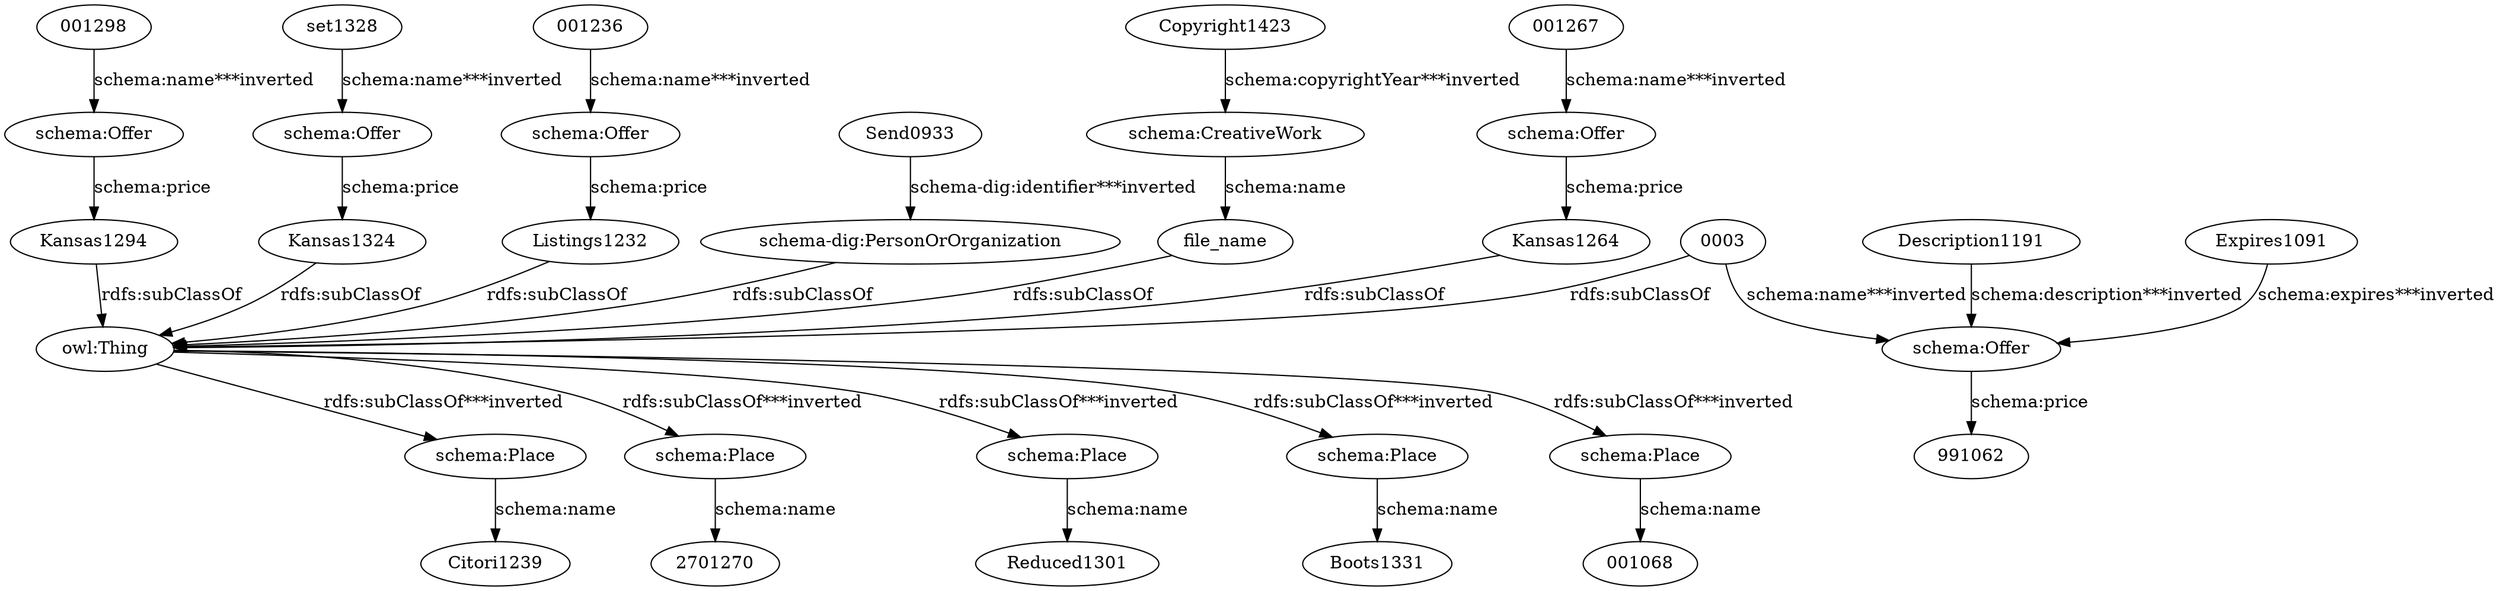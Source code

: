 digraph {
  "991062" [type=attribute_name,label="991062"]
  "2701270" [type=attribute_name,label="2701270"]
  "0003" [type=attribute_name,label="0003"]
  "owl:Thing" [type=special,label="owl:Thing"]
  "schema:Offer1" [type=class_uri,label="schema:Offer"]
  "001236" [type=attribute_name,label="001236"]
  "schema:Offer2" [type=class_uri,label="schema:Offer"]
  "001267" [type=attribute_name,label="001267"]
  "schema:Offer3" [type=class_uri,label="schema:Offer"]
  "001298" [type=attribute_name,label="001298"]
  "schema:Offer4" [type=class_uri,label="schema:Offer"]
  Copyright1423 [type=attribute_name,label=Copyright1423]
  "schema:CreativeWork1" [type=class_uri,label="schema:CreativeWork"]
  Description1191 [type=attribute_name,label=Description1191]
  Expires1091 [type=attribute_name,label=Expires1091]
  Kansas1264 [type=attribute_name,label=Kansas1264]
  Kansas1294 [type=attribute_name,label=Kansas1294]
  Kansas1324 [type=attribute_name,label=Kansas1324]
  Listings1232 [type=attribute_name,label=Listings1232]
  Send0933 [type=attribute_name,label=Send0933]
  "schema-dig:PersonOrOrganization1" [type=class_uri,label="schema-dig:PersonOrOrganization"]
  file_name [type=attribute_name,label=file_name]
  "schema:Place1" [type=class_uri,label="schema:Place"]
  "schema:Place2" [type=class_uri,label="schema:Place"]
  "schema:Place3" [type=class_uri,label="schema:Place"]
  "schema:Place4" [type=class_uri,label="schema:Place"]
  "schema:Place5" [type=class_uri,label="schema:Place"]
  "schema:Offer5" [type=class_uri,label="schema:Offer"]
  "001068" [type=attribute_name,label="001068"]
  Citori1239 [type=attribute_name,label=Citori1239]
  Reduced1301 [type=attribute_name,label=Reduced1301]
  Boots1331 [type=attribute_name,label=Boots1331]
  set1328 [type=attribute_name,label=set1328]
  "0003" -> "owl:Thing" [label="rdfs:subClassOf",type=inherited,weight=0.3333333333333333]
  "0003" -> "schema:Offer1" [type=st_property_uri,label="schema:name***inverted",weight=1]
  "001236" -> "schema:Offer2" [type=st_property_uri,label="schema:name***inverted",weight=1]
  "001267" -> "schema:Offer3" [type=st_property_uri,label="schema:name***inverted",weight=1]
  "001298" -> "schema:Offer4" [type=st_property_uri,label="schema:name***inverted",weight=1]
  Copyright1423 -> "schema:CreativeWork1" [type=st_property_uri,label="schema:copyrightYear***inverted",weight=1]
  Description1191 -> "schema:Offer1" [type=st_property_uri,label="schema:description***inverted",weight=1]
  Expires1091 -> "schema:Offer1" [type=st_property_uri,label="schema:expires***inverted",weight=1]
  Kansas1264 -> "owl:Thing" [label="rdfs:subClassOf",type=inherited,weight=0.3333333333333333]
  Kansas1294 -> "owl:Thing" [label="rdfs:subClassOf",type=inherited,weight=0.3333333333333333]
  Kansas1324 -> "owl:Thing" [label="rdfs:subClassOf",type=inherited,weight=0.3333333333333333]
  Listings1232 -> "owl:Thing" [label="rdfs:subClassOf",type=inherited,weight=0.3333333333333333]
  Send0933 -> "schema-dig:PersonOrOrganization1" [type=st_property_uri,label="schema-dig:identifier***inverted",weight=1]
  file_name -> "owl:Thing" [label="rdfs:subClassOf",type=inherited,weight=0.3333333333333333]
  "owl:Thing" -> "schema:Place1" [type=inherited,label="rdfs:subClassOf***inverted",weight=0.3333333333333333]
  "owl:Thing" -> "schema:Place2" [type=inherited,label="rdfs:subClassOf***inverted",weight=0.3333333333333333]
  "owl:Thing" -> "schema:Place3" [type=inherited,label="rdfs:subClassOf***inverted",weight=0.3333333333333333]
  "owl:Thing" -> "schema:Place4" [type=inherited,label="rdfs:subClassOf***inverted",weight=0.3333333333333333]
  "owl:Thing" -> "schema:Place5" [type=inherited,label="rdfs:subClassOf***inverted",weight=0.3333333333333333]
  "schema-dig:PersonOrOrganization1" -> "owl:Thing" [label="rdfs:subClassOf",type=inherited,weight=0.3333333333333333]
  "schema:CreativeWork1" -> file_name [label="schema:name",type=st_property_uri]
  "schema:Offer1" -> "991062" [label="schema:price",type=st_property_uri]
  "schema:Offer2" -> Listings1232 [label="schema:price",type=st_property_uri]
  "schema:Offer3" -> Kansas1264 [label="schema:price",type=st_property_uri]
  "schema:Offer4" -> Kansas1294 [label="schema:price",type=st_property_uri]
  "schema:Offer5" -> Kansas1324 [label="schema:price",type=st_property_uri]
  "schema:Place1" -> "001068" [label="schema:name",type=st_property_uri]
  "schema:Place2" -> Citori1239 [label="schema:name",type=st_property_uri]
  "schema:Place3" -> "2701270" [label="schema:name",type=st_property_uri]
  "schema:Place4" -> Reduced1301 [label="schema:name",type=st_property_uri]
  "schema:Place5" -> Boots1331 [label="schema:name",type=st_property_uri]
  set1328 -> "schema:Offer5" [type=st_property_uri,label="schema:name***inverted",weight=1]
}
